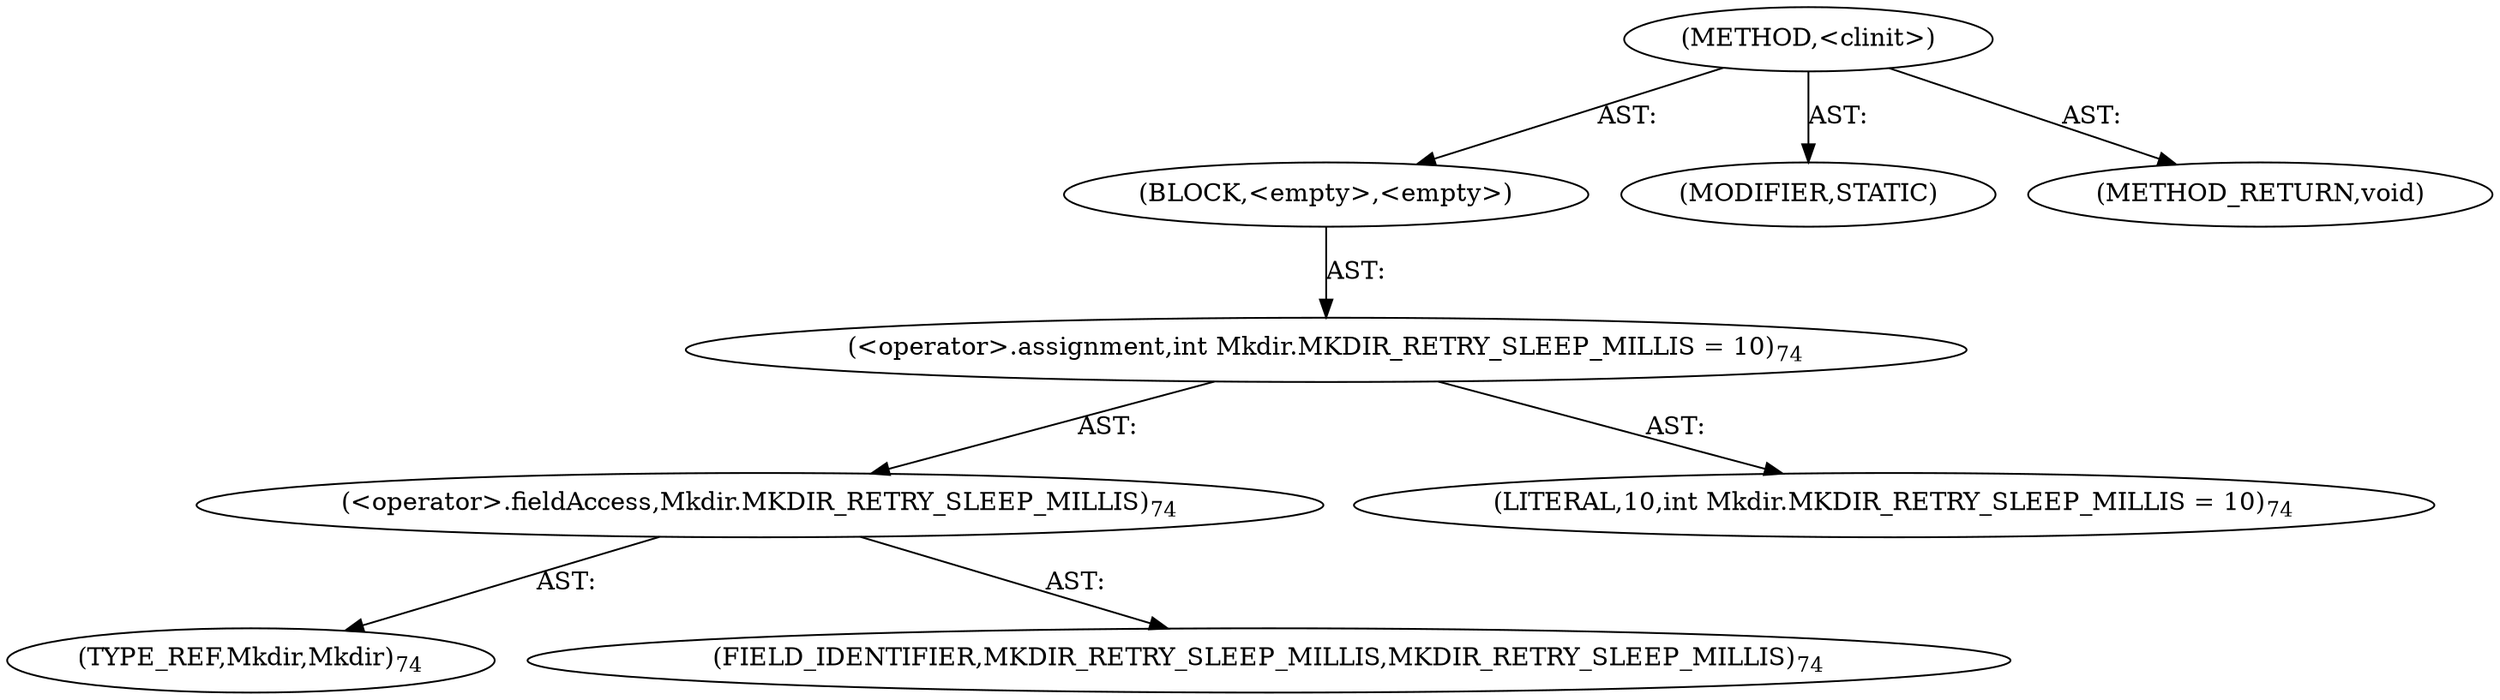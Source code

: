 digraph "&lt;clinit&gt;" {  
"111669149700" [label = <(METHOD,&lt;clinit&gt;)> ]
"25769803790" [label = <(BLOCK,&lt;empty&gt;,&lt;empty&gt;)> ]
"30064771118" [label = <(&lt;operator&gt;.assignment,int Mkdir.MKDIR_RETRY_SLEEP_MILLIS = 10)<SUB>74</SUB>> ]
"30064771119" [label = <(&lt;operator&gt;.fieldAccess,Mkdir.MKDIR_RETRY_SLEEP_MILLIS)<SUB>74</SUB>> ]
"180388626433" [label = <(TYPE_REF,Mkdir,Mkdir)<SUB>74</SUB>> ]
"55834574857" [label = <(FIELD_IDENTIFIER,MKDIR_RETRY_SLEEP_MILLIS,MKDIR_RETRY_SLEEP_MILLIS)<SUB>74</SUB>> ]
"90194313224" [label = <(LITERAL,10,int Mkdir.MKDIR_RETRY_SLEEP_MILLIS = 10)<SUB>74</SUB>> ]
"133143986187" [label = <(MODIFIER,STATIC)> ]
"128849018884" [label = <(METHOD_RETURN,void)> ]
  "111669149700" -> "25769803790"  [ label = "AST: "] 
  "111669149700" -> "133143986187"  [ label = "AST: "] 
  "111669149700" -> "128849018884"  [ label = "AST: "] 
  "25769803790" -> "30064771118"  [ label = "AST: "] 
  "30064771118" -> "30064771119"  [ label = "AST: "] 
  "30064771118" -> "90194313224"  [ label = "AST: "] 
  "30064771119" -> "180388626433"  [ label = "AST: "] 
  "30064771119" -> "55834574857"  [ label = "AST: "] 
}
